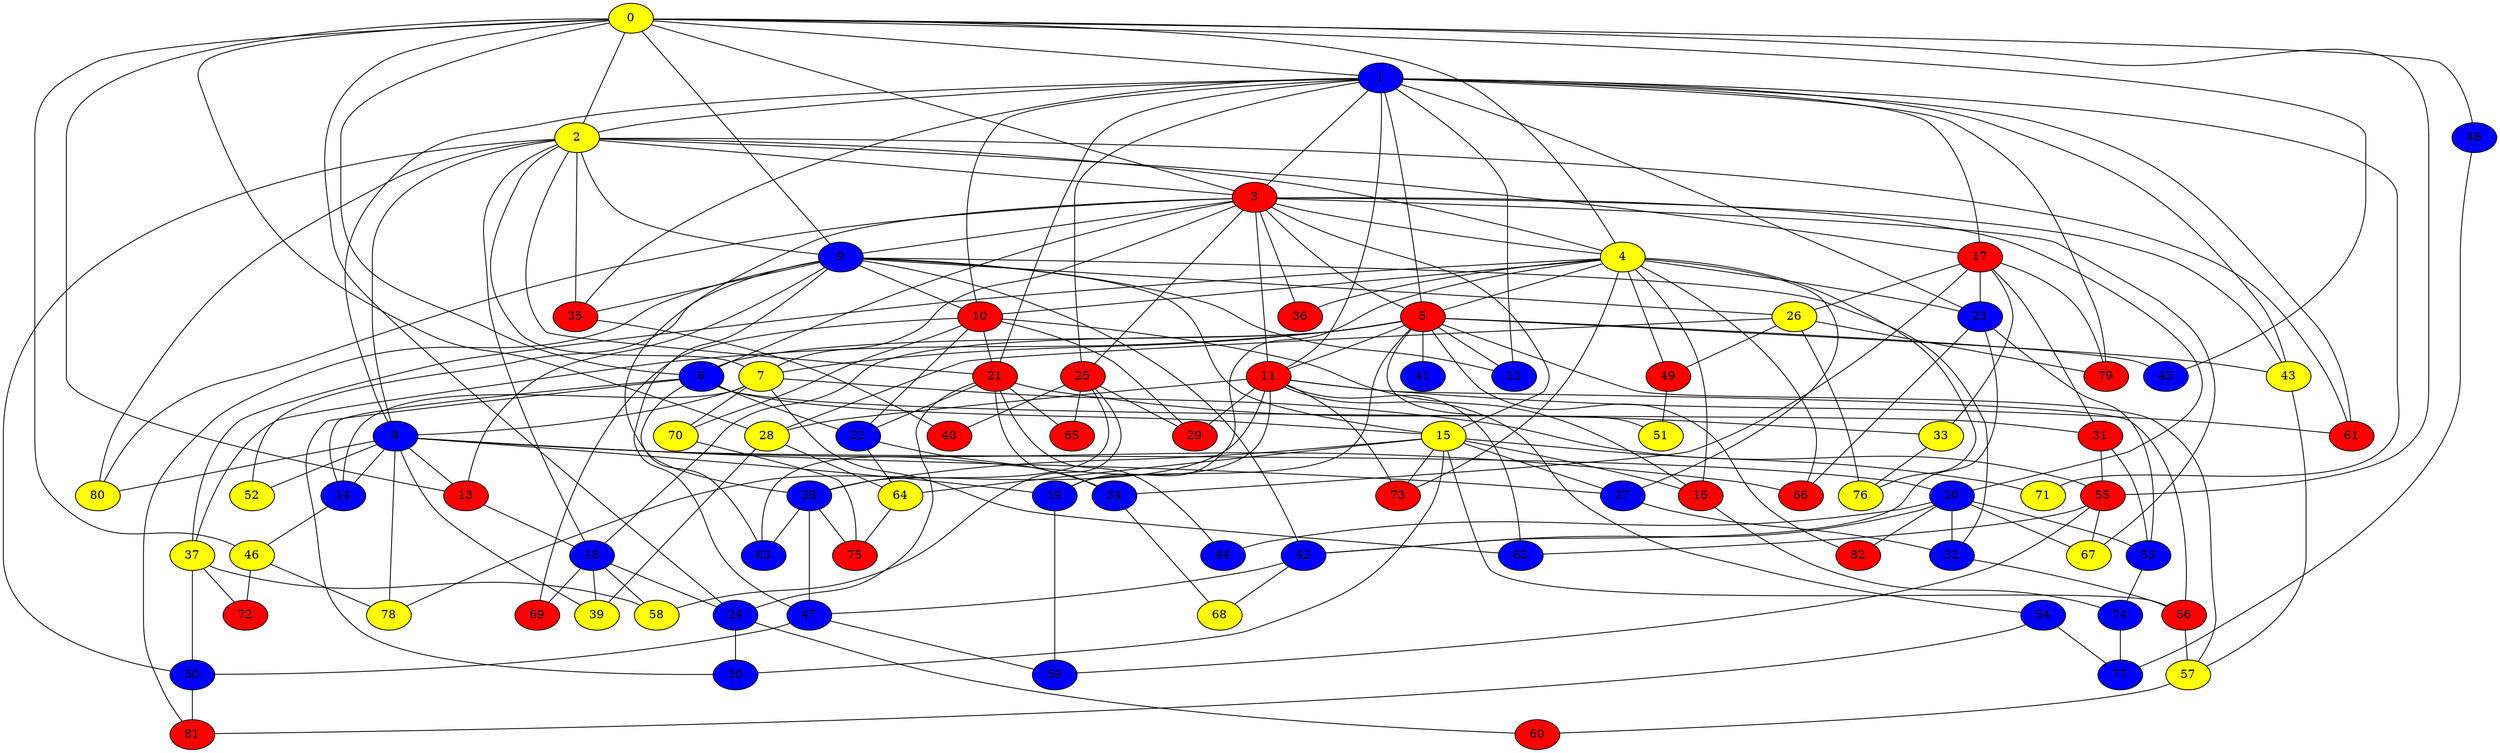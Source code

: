 graph {
0 [style = filled fillcolor = yellow];
1 [style = filled fillcolor = blue];
2 [style = filled fillcolor = yellow];
3 [style = filled fillcolor = red];
4 [style = filled fillcolor = yellow];
5 [style = filled fillcolor = red];
6 [style = filled fillcolor = blue];
7 [style = filled fillcolor = yellow];
8 [style = filled fillcolor = blue];
9 [style = filled fillcolor = blue];
10 [style = filled fillcolor = red];
11 [style = filled fillcolor = red];
12 [style = filled fillcolor = blue];
13 [style = filled fillcolor = red];
14 [style = filled fillcolor = blue];
15 [style = filled fillcolor = yellow];
16 [style = filled fillcolor = red];
17 [style = filled fillcolor = red];
18 [style = filled fillcolor = blue];
19 [style = filled fillcolor = blue];
20 [style = filled fillcolor = blue];
21 [style = filled fillcolor = red];
22 [style = filled fillcolor = blue];
23 [style = filled fillcolor = blue];
24 [style = filled fillcolor = blue];
25 [style = filled fillcolor = red];
26 [style = filled fillcolor = yellow];
27 [style = filled fillcolor = blue];
28 [style = filled fillcolor = yellow];
29 [style = filled fillcolor = red];
30 [style = filled fillcolor = blue];
31 [style = filled fillcolor = red];
32 [style = filled fillcolor = blue];
33 [style = filled fillcolor = yellow];
34 [style = filled fillcolor = blue];
35 [style = filled fillcolor = red];
36 [style = filled fillcolor = red];
37 [style = filled fillcolor = yellow];
38 [style = filled fillcolor = blue];
39 [style = filled fillcolor = yellow];
40 [style = filled fillcolor = red];
41 [style = filled fillcolor = blue];
42 [style = filled fillcolor = blue];
43 [style = filled fillcolor = yellow];
44 [style = filled fillcolor = blue];
45 [style = filled fillcolor = blue];
46 [style = filled fillcolor = yellow];
47 [style = filled fillcolor = blue];
48 [style = filled fillcolor = blue];
49 [style = filled fillcolor = red];
50 [style = filled fillcolor = blue];
51 [style = filled fillcolor = yellow];
52 [style = filled fillcolor = yellow];
53 [style = filled fillcolor = blue];
54 [style = filled fillcolor = blue];
55 [style = filled fillcolor = red];
56 [style = filled fillcolor = red];
57 [style = filled fillcolor = yellow];
58 [style = filled fillcolor = yellow];
59 [style = filled fillcolor = blue];
60 [style = filled fillcolor = red];
61 [style = filled fillcolor = red];
62 [style = filled fillcolor = blue];
63 [style = filled fillcolor = blue];
64 [style = filled fillcolor = yellow];
65 [style = filled fillcolor = red];
66 [style = filled fillcolor = red];
67 [style = filled fillcolor = yellow];
68 [style = filled fillcolor = yellow];
69 [style = filled fillcolor = red];
70 [style = filled fillcolor = yellow];
71 [style = filled fillcolor = yellow];
72 [style = filled fillcolor = red];
73 [style = filled fillcolor = red];
74 [style = filled fillcolor = blue];
75 [style = filled fillcolor = red];
76 [style = filled fillcolor = yellow];
77 [style = filled fillcolor = blue];
78 [style = filled fillcolor = yellow];
79 [style = filled fillcolor = red];
80 [style = filled fillcolor = yellow];
81 [style = filled fillcolor = red];
82 [style = filled fillcolor = red];
0 -- 4;
0 -- 3;
0 -- 2;
0 -- 1;
0 -- 6;
0 -- 9;
0 -- 13;
0 -- 24;
0 -- 28;
0 -- 45;
0 -- 46;
0 -- 48;
0 -- 55;
1 -- 2;
1 -- 3;
1 -- 5;
1 -- 8;
1 -- 10;
1 -- 11;
1 -- 12;
1 -- 17;
1 -- 21;
1 -- 23;
1 -- 25;
1 -- 35;
1 -- 43;
1 -- 61;
1 -- 71;
1 -- 79;
2 -- 3;
2 -- 4;
2 -- 7;
2 -- 8;
2 -- 9;
2 -- 17;
2 -- 18;
2 -- 21;
2 -- 35;
2 -- 50;
2 -- 61;
2 -- 80;
3 -- 4;
3 -- 5;
3 -- 6;
3 -- 7;
3 -- 9;
3 -- 11;
3 -- 15;
3 -- 20;
3 -- 25;
3 -- 36;
3 -- 38;
3 -- 43;
3 -- 67;
3 -- 80;
4 -- 5;
4 -- 10;
4 -- 16;
4 -- 19;
4 -- 23;
4 -- 27;
4 -- 36;
4 -- 37;
4 -- 49;
4 -- 66;
4 -- 73;
4 -- 76;
5 -- 6;
5 -- 7;
5 -- 11;
5 -- 12;
5 -- 18;
5 -- 19;
5 -- 37;
5 -- 41;
5 -- 43;
5 -- 45;
5 -- 51;
5 -- 57;
5 -- 82;
6 -- 14;
6 -- 15;
6 -- 22;
6 -- 30;
6 -- 31;
6 -- 63;
7 -- 8;
7 -- 14;
7 -- 55;
7 -- 62;
7 -- 70;
8 -- 13;
8 -- 14;
8 -- 19;
8 -- 20;
8 -- 27;
8 -- 39;
8 -- 52;
8 -- 66;
8 -- 78;
8 -- 80;
9 -- 10;
9 -- 12;
9 -- 13;
9 -- 15;
9 -- 26;
9 -- 32;
9 -- 35;
9 -- 42;
9 -- 47;
9 -- 52;
9 -- 81;
10 -- 16;
10 -- 21;
10 -- 22;
10 -- 29;
10 -- 69;
10 -- 70;
11 -- 28;
11 -- 29;
11 -- 54;
11 -- 56;
11 -- 61;
11 -- 62;
11 -- 63;
11 -- 73;
11 -- 78;
13 -- 18;
14 -- 46;
15 -- 16;
15 -- 27;
15 -- 30;
15 -- 38;
15 -- 56;
15 -- 64;
15 -- 71;
15 -- 73;
16 -- 74;
17 -- 23;
17 -- 26;
17 -- 31;
17 -- 33;
17 -- 34;
17 -- 79;
18 -- 24;
18 -- 39;
18 -- 58;
18 -- 69;
19 -- 59;
20 -- 32;
20 -- 42;
20 -- 44;
20 -- 53;
20 -- 67;
20 -- 82;
21 -- 22;
21 -- 24;
21 -- 33;
21 -- 34;
21 -- 44;
21 -- 65;
22 -- 34;
22 -- 64;
23 -- 42;
23 -- 53;
23 -- 66;
24 -- 30;
24 -- 60;
25 -- 29;
25 -- 38;
25 -- 40;
25 -- 58;
25 -- 65;
26 -- 28;
26 -- 49;
26 -- 76;
26 -- 79;
27 -- 32;
28 -- 39;
28 -- 64;
31 -- 53;
31 -- 55;
32 -- 56;
33 -- 76;
34 -- 68;
35 -- 40;
37 -- 50;
37 -- 58;
37 -- 72;
38 -- 47;
38 -- 63;
38 -- 75;
42 -- 47;
42 -- 68;
43 -- 57;
46 -- 72;
46 -- 78;
47 -- 50;
47 -- 59;
48 -- 77;
49 -- 51;
50 -- 81;
53 -- 74;
54 -- 77;
54 -- 81;
55 -- 59;
55 -- 62;
55 -- 67;
56 -- 57;
57 -- 60;
64 -- 75;
70 -- 75;
74 -- 77;
}
